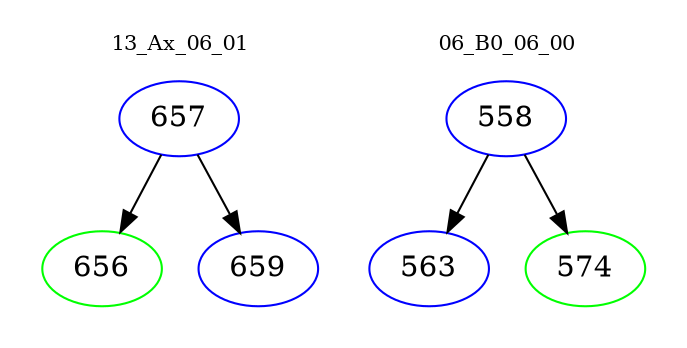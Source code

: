 digraph{
subgraph cluster_0 {
color = white
label = "13_Ax_06_01";
fontsize=10;
T0_657 [label="657", color="blue"]
T0_657 -> T0_656 [color="black"]
T0_656 [label="656", color="green"]
T0_657 -> T0_659 [color="black"]
T0_659 [label="659", color="blue"]
}
subgraph cluster_1 {
color = white
label = "06_B0_06_00";
fontsize=10;
T1_558 [label="558", color="blue"]
T1_558 -> T1_563 [color="black"]
T1_563 [label="563", color="blue"]
T1_558 -> T1_574 [color="black"]
T1_574 [label="574", color="green"]
}
}
